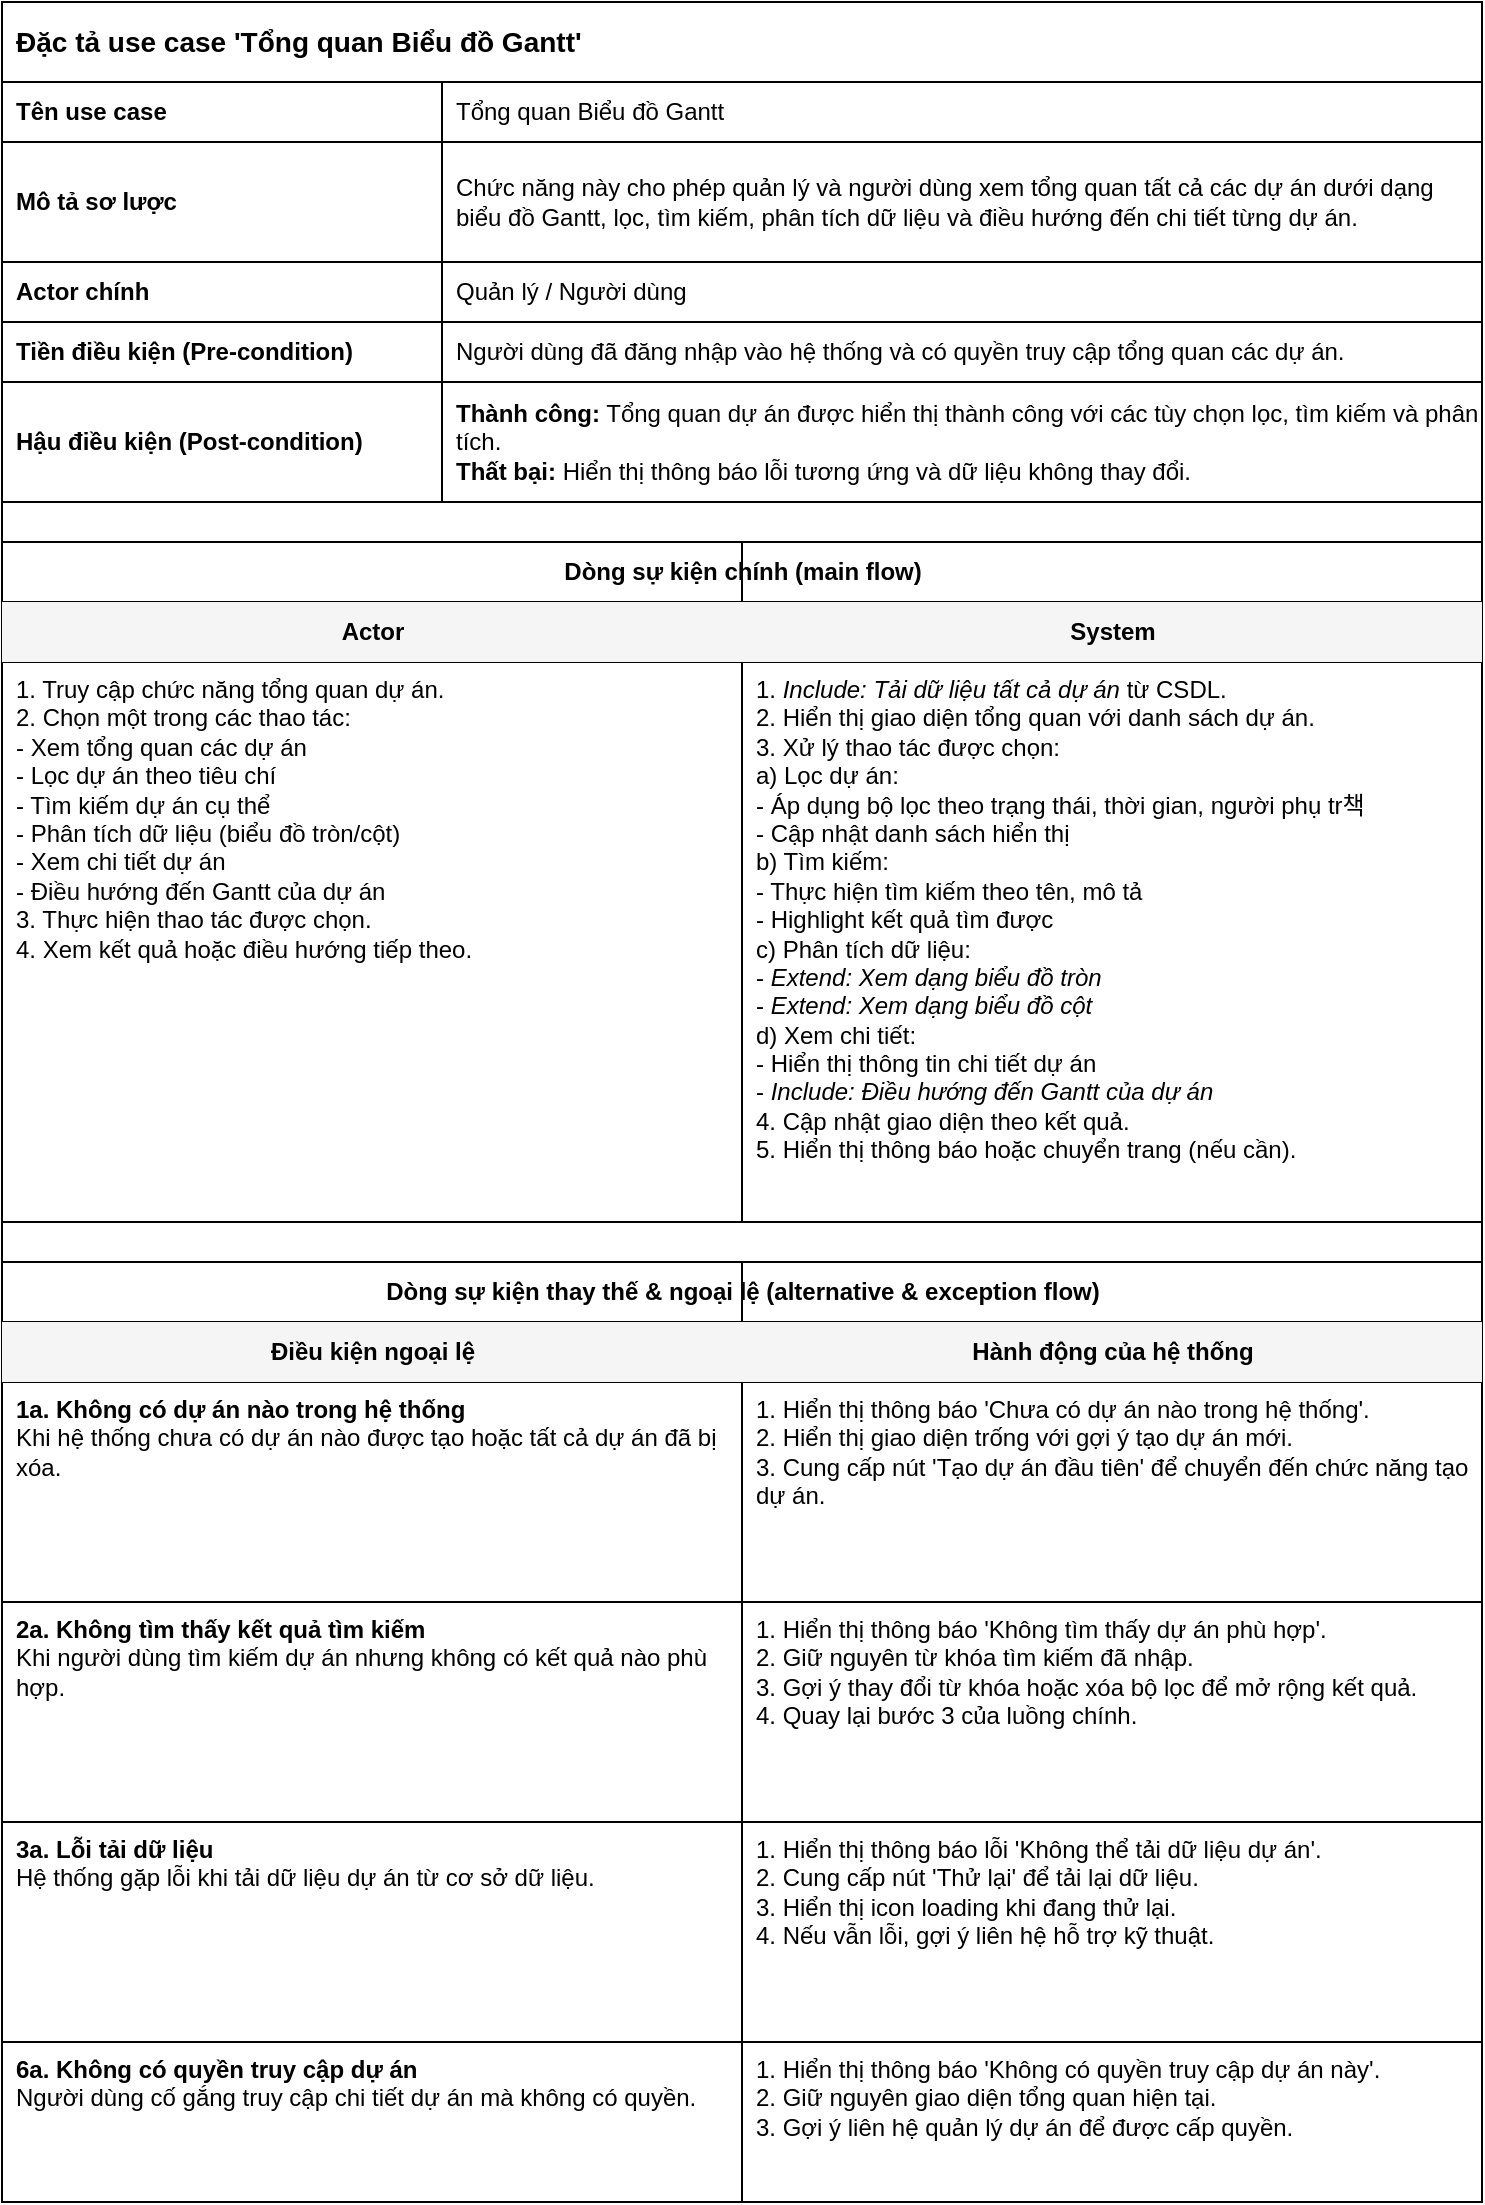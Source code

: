 <mxfile version="27.2.0">
  <diagram name="Professional Use Case Specification" id="ganttoverview_spec">
    <mxGraphModel dx="1138" dy="408" grid="1" gridSize="10" guides="1" tooltips="1" connect="1" arrows="1" fold="1" page="1" pageScale="1" pageWidth="827" pageHeight="1169" background="#ffffff" math="0" shadow="0">
      <root>
        <mxCell id="0" />
        <mxCell id="1" parent="0" />
        <mxCell id="spec-container-ganttoverview" value="" style="rounded=0;whiteSpace=wrap;html=1;shadow=0;strokeWidth=1;fillColor=none;verticalAlign=top;align=left;spacingLeft=10;spacingTop=10;" parent="1" vertex="1">
          <mxGeometry x="40" y="40" width="740" height="1100" as="geometry" />
        </mxCell>
        <mxCell id="title-ganttoverview" value="&lt;b style=&quot;font-size: 14px;&quot;&gt;Đặc tả use case 'Tổng quan Biểu đồ Gantt'&lt;/b&gt;" style="text;html=1;strokeColor=none;fillColor=none;align=left;verticalAlign=middle;whiteSpace=wrap;rounded=0;spacingLeft=5;fontFamily=Helvetica;" parent="spec-container-ganttoverview" vertex="1">
          <mxGeometry width="740" height="40" as="geometry" />
        </mxCell>
        <mxCell id="table-info" value="" style="shape=table;startSize=0;container=1;collapsible=0;childLayout=tableLayout;fixedRows=1;rowLines=1;fontStyle=0;align=center;resizeLast=1;fontFamily=Helvetica;fontSize=12;" parent="spec-container-ganttoverview" vertex="1">
          <mxGeometry y="40" width="740" height="210" as="geometry" />
        </mxCell>
        <mxCell id="info-row1" style="shape=tableRow;horizontal=0;startSize=0;swimlaneHead=0;swimlaneBody=0;top=0;left=0;bottom=0;right=0;collapsible=0;dropTarget=0;fillColor=none;" parent="table-info" vertex="1">
          <mxGeometry width="740" height="30" as="geometry" />
        </mxCell>
        <mxCell id="info-r1c1" value="&lt;b&gt;Tên use case&lt;/b&gt;" style="shape=partialRectangle;html=1;collapsible=0;dropTarget=0;pointerEvents=0;fillColor=none;top=0;left=0;bottom=0;right=0;strokeColor=inherit;align=left;verticalAlign=middle;spacingLeft=5;" parent="info-row1" vertex="1">
          <mxGeometry width="220" height="30" as="geometry" />
        </mxCell>
        <mxCell id="info-r1c2" value="Tổng quan Biểu đồ Gantt" style="shape=partialRectangle;html=1;collapsible=0;dropTarget=0;pointerEvents=0;fillColor=none;top=0;left=0;bottom=0;right=0;strokeColor=inherit;align=left;verticalAlign=middle;spacingLeft=5;" parent="info-row1" vertex="1">
          <mxGeometry x="220" width="520" height="30" as="geometry" />
        </mxCell>
        <mxCell id="info-row2" style="shape=tableRow;horizontal=0;startSize=0;swimlaneHead=0;swimlaneBody=0;top=0;left=0;bottom=0;right=0;collapsible=0;dropTarget=0;fillColor=none;" parent="table-info" vertex="1">
          <mxGeometry y="30" width="740" height="60" as="geometry" />
        </mxCell>
        <mxCell id="info-r2c1" value="&lt;b&gt;Mô tả sơ lược&lt;/b&gt;" style="shape=partialRectangle;html=1;collapsible=0;dropTarget=0;pointerEvents=0;fillColor=none;top=0;left=0;bottom=0;right=0;strokeColor=inherit;align=left;verticalAlign=middle;spacingLeft=5;whiteSpace=wrap;" parent="info-row2" vertex="1">
          <mxGeometry width="220" height="60" as="geometry" />
        </mxCell>
        <mxCell id="info-r2c2" value="Chức năng này cho phép quản lý và người dùng xem tổng quan tất cả các dự án dưới dạng biểu đồ Gantt, lọc, tìm kiếm, phân tích dữ liệu và điều hướng đến chi tiết từng dự án." style="shape=partialRectangle;html=1;collapsible=0;dropTarget=0;pointerEvents=0;fillColor=none;top=0;left=0;bottom=0;right=0;strokeColor=inherit;align=left;verticalAlign=middle;spacingLeft=5;whiteSpace=wrap;" parent="info-row2" vertex="1">
          <mxGeometry x="220" width="520" height="60" as="geometry" />
        </mxCell>
        <mxCell id="info-row3" style="shape=tableRow;horizontal=0;startSize=0;swimlaneHead=0;swimlaneBody=0;top=0;left=0;bottom=0;right=0;collapsible=0;dropTarget=0;fillColor=none;" parent="table-info" vertex="1">
          <mxGeometry y="90" width="740" height="30" as="geometry" />
        </mxCell>
        <mxCell id="info-r3c1" value="&lt;b&gt;Actor chính&lt;/b&gt;" style="shape=partialRectangle;html=1;collapsible=0;dropTarget=0;pointerEvents=0;fillColor=none;top=0;left=0;bottom=0;right=0;strokeColor=inherit;align=left;verticalAlign=middle;spacingLeft=5;" parent="info-row3" vertex="1">
          <mxGeometry width="220" height="30" as="geometry" />
        </mxCell>
        <mxCell id="info-r3c2" value="Quản lý / Người dùng" style="shape=partialRectangle;html=1;collapsible=0;dropTarget=0;pointerEvents=0;fillColor=none;top=0;left=0;bottom=0;right=0;strokeColor=inherit;align=left;verticalAlign=middle;spacingLeft=5;" parent="info-row3" vertex="1">
          <mxGeometry x="220" width="520" height="30" as="geometry" />
        </mxCell>
        <mxCell id="info-row4" style="shape=tableRow;horizontal=0;startSize=0;swimlaneHead=0;swimlaneBody=0;top=0;left=0;bottom=0;right=0;collapsible=0;dropTarget=0;fillColor=none;" parent="table-info" vertex="1">
          <mxGeometry y="120" width="740" height="30" as="geometry" />
        </mxCell>
        <mxCell id="info-r4c1" value="&lt;b&gt;Tiền điều kiện (Pre-condition)&lt;/b&gt;" style="shape=partialRectangle;html=1;collapsible=0;dropTarget=0;pointerEvents=0;fillColor=none;top=0;left=0;bottom=0;right=0;strokeColor=inherit;align=left;verticalAlign=middle;spacingLeft=5;" parent="info-row4" vertex="1">
          <mxGeometry width="220" height="30" as="geometry" />
        </mxCell>
        <mxCell id="info-r4c2" value="Người dùng đã đăng nhập vào hệ thống và có quyền truy cập tổng quan các dự án." style="shape=partialRectangle;html=1;collapsible=0;dropTarget=0;pointerEvents=0;fillColor=none;top=0;left=0;bottom=0;right=0;strokeColor=inherit;align=left;verticalAlign=middle;spacingLeft=5;" parent="info-row4" vertex="1">
          <mxGeometry x="220" width="520" height="30" as="geometry" />
        </mxCell>
        <mxCell id="info-row5" style="shape=tableRow;horizontal=0;startSize=0;swimlaneHead=0;swimlaneBody=0;top=0;left=0;bottom=0;right=0;collapsible=0;dropTarget=0;fillColor=none;" parent="table-info" vertex="1">
          <mxGeometry y="150" width="740" height="60" as="geometry" />
        </mxCell>
        <mxCell id="info-r5c1" value="&lt;b&gt;Hậu điều kiện (Post-condition)&lt;/b&gt;" style="shape=partialRectangle;html=1;collapsible=0;dropTarget=0;pointerEvents=0;fillColor=none;top=0;left=0;bottom=0;right=0;strokeColor=inherit;align=left;verticalAlign=middle;spacingLeft=5;whiteSpace=wrap;" parent="info-row5" vertex="1">
          <mxGeometry width="220" height="60" as="geometry" />
        </mxCell>
        <mxCell id="info-r5c2" value="&lt;b&gt;Thành công:&lt;/b&gt; Tổng quan dự án được hiển thị thành công với các tùy chọn lọc, tìm kiếm và phân tích.&lt;br&gt;&lt;b&gt;Thất bại:&lt;/b&gt; Hiển thị thông báo lỗi tương ứng và dữ liệu không thay đổi." style="shape=partialRectangle;html=1;collapsible=0;dropTarget=0;pointerEvents=0;fillColor=none;top=0;left=0;bottom=0;right=0;strokeColor=inherit;align=left;verticalAlign=middle;spacingLeft=5;whiteSpace=wrap;" parent="info-row5" vertex="1">
          <mxGeometry x="220" width="520" height="60" as="geometry" />
        </mxCell>
        <mxCell id="table-mainflow-ganttoverview" value="" style="shape=table;startSize=0;container=1;collapsible=0;childLayout=tableLayout;fixedRows=1;rowLines=1;fontStyle=0;align=center;resizeLast=1;fontFamily=Helvetica;fontSize=12;" parent="spec-container-ganttoverview" vertex="1">
          <mxGeometry y="270" width="740" height="340" as="geometry" />
        </mxCell>
        <mxCell id="mainflow-title-row" style="shape=tableRow;horizontal=0;startSize=0;swimlaneHead=0;swimlaneBody=0;top=0;left=0;bottom=0;right=0;collapsible=0;dropTarget=0;fillColor=none;" parent="table-mainflow-ganttoverview" vertex="1">
          <mxGeometry width="740" height="30" as="geometry" />
        </mxCell>
        <mxCell id="mainflow-title-cell" value="&lt;b&gt;Dòng sự kiện chính (main flow)&lt;/b&gt;" style="shape=partialRectangle;html=1;collapsible=0;dropTarget=0;pointerEvents=0;fillColor=none;top=0;left=0;bottom=0;right=0;strokeColor=inherit;align=center;verticalAlign=middle;" parent="mainflow-title-row" vertex="1">
          <mxGeometry width="740" height="30" as="geometry" />
        </mxCell>
        <mxCell id="mainflow-header-row" style="shape=tableRow;horizontal=0;startSize=0;swimlaneHead=0;swimlaneBody=0;top=0;left=0;bottom=0;right=0;collapsible=0;dropTarget=0;fillColor=#f5f5f5;" parent="table-mainflow-ganttoverview" vertex="1">
          <mxGeometry y="30" width="740" height="30" as="geometry" />
        </mxCell>
        <mxCell id="mainflow-h1" value="&lt;b&gt;Actor&lt;/b&gt;" style="shape=partialRectangle;html=1;collapsible=0;dropTarget=0;pointerEvents=0;fillColor=none;top=0;left=0;bottom=0;right=0;strokeColor=inherit;align=center;verticalAlign=middle;" parent="mainflow-header-row" vertex="1">
          <mxGeometry width="370" height="30" as="geometry" />
        </mxCell>
        <mxCell id="mainflow-h2" value="&lt;b&gt;System&lt;/b&gt;" style="shape=partialRectangle;html=1;collapsible=0;dropTarget=0;pointerEvents=0;fillColor=none;top=0;left=0;bottom=0;right=0;strokeColor=inherit;align=center;verticalAlign=middle;" parent="mainflow-header-row" vertex="1">
          <mxGeometry x="370" width="370" height="30" as="geometry" />
        </mxCell>
        <mxCell id="mainflow-content-row" style="shape=tableRow;horizontal=0;startSize=0;swimlaneHead=0;swimlaneBody=0;top=0;left=0;bottom=0;right=0;collapsible=0;dropTarget=0;fillColor=none;" parent="table-mainflow-ganttoverview" vertex="1">
          <mxGeometry y="60" width="740" height="280" as="geometry" />
        </mxCell>
        <mxCell id="mainflow-r1c1" value="1. Truy cập chức năng tổng quan dự án.&lt;br&gt;2. Chọn một trong các thao tác:&lt;br&gt;   - Xem tổng quan các dự án&lt;br&gt;   - Lọc dự án theo tiêu chí&lt;br&gt;   - Tìm kiếm dự án cụ thể&lt;br&gt;   - Phân tích dữ liệu (biểu đồ tròn/cột)&lt;br&gt;   - Xem chi tiết dự án&lt;br&gt;   - Điều hướng đến Gantt của dự án&lt;br&gt;3. Thực hiện thao tác được chọn.&lt;br&gt;4. Xem kết quả hoặc điều hướng tiếp theo." style="shape=partialRectangle;html=1;collapsible=0;dropTarget=0;pointerEvents=0;fillColor=none;top=0;left=0;bottom=0;right=0;strokeColor=inherit;align=left;verticalAlign=top;whiteSpace=wrap;spacingLeft=5;" parent="mainflow-content-row" vertex="1">
          <mxGeometry width="370" height="280" as="geometry" />
        </mxCell>
        <mxCell id="mainflow-r1c2" value="1. &lt;i&gt;Include: Tải dữ liệu tất cả dự án&lt;/i&gt; từ CSDL.&lt;br&gt;2. Hiển thị giao diện tổng quan với danh sách dự án.&lt;br&gt;3. Xử lý thao tác được chọn:&lt;br&gt;   a) Lọc dự án:&lt;br&gt;   - Áp dụng bộ lọc theo trạng thái, thời gian, người phụ tr책&lt;br&gt;   - Cập nhật danh sách hiển thị&lt;br&gt;   b) Tìm kiếm:&lt;br&gt;   - Thực hiện tìm kiếm theo tên, mô tả&lt;br&gt;   - Highlight kết quả tìm được&lt;br&gt;   c) Phân tích dữ liệu:&lt;br&gt;   - &lt;i&gt;Extend: Xem dạng biểu đồ tròn&lt;/i&gt;&lt;br&gt;   - &lt;i&gt;Extend: Xem dạng biểu đồ cột&lt;/i&gt;&lt;br&gt;   d) Xem chi tiết:&lt;br&gt;   - Hiển thị thông tin chi tiết dự án&lt;br&gt;   - &lt;i&gt;Include: Điều hướng đến Gantt của dự án&lt;/i&gt;&lt;br&gt;4. Cập nhật giao diện theo kết quả.&lt;br&gt;5. Hiển thị thông báo hoặc chuyển trang (nếu cần)." style="shape=partialRectangle;html=1;collapsible=0;dropTarget=0;pointerEvents=0;fillColor=none;top=0;left=0;bottom=0;right=0;strokeColor=inherit;align=left;verticalAlign=top;whiteSpace=wrap;spacingLeft=5;" parent="mainflow-content-row" vertex="1">
          <mxGeometry x="370" width="370" height="280" as="geometry" />
        </mxCell>
        <mxCell id="table-exceptionflow-ganttoverview" value="" style="shape=table;startSize=0;container=1;collapsible=0;childLayout=tableLayout;fixedRows=1;rowLines=1;fontStyle=0;align=center;resizeLast=1;fontFamily=Helvetica;fontSize=12;" parent="spec-container-ganttoverview" vertex="1">
          <mxGeometry y="630" width="740" height="470" as="geometry" />
        </mxCell>
        <mxCell id="exceptionflow-title-row" style="shape=tableRow;horizontal=0;startSize=0;swimlaneHead=0;swimlaneBody=0;top=0;left=0;bottom=0;right=0;collapsible=0;dropTarget=0;fillColor=none;" parent="table-exceptionflow-ganttoverview" vertex="1">
          <mxGeometry width="740" height="30" as="geometry" />
        </mxCell>
        <mxCell id="exceptionflow-title-cell" value="&lt;b&gt;Dòng sự kiện thay thế &amp;amp; ngoại lệ (alternative &amp;amp; exception flow)&lt;/b&gt;" style="shape=partialRectangle;html=1;collapsible=0;dropTarget=0;pointerEvents=0;fillColor=none;top=0;left=0;bottom=0;right=0;strokeColor=inherit;align=center;verticalAlign=middle;" parent="exceptionflow-title-row" vertex="1">
          <mxGeometry width="740" height="30" as="geometry" />
        </mxCell>
        <mxCell id="exceptionflow-header-row" style="shape=tableRow;horizontal=0;startSize=0;swimlaneHead=0;swimlaneBody=0;top=0;left=0;bottom=0;right=0;collapsible=0;dropTarget=0;fillColor=#f5f5f5;" parent="table-exceptionflow-ganttoverview" vertex="1">
          <mxGeometry y="30" width="740" height="30" as="geometry" />
        </mxCell>
        <mxCell id="exceptionflow-h1" value="&lt;b&gt;Điều kiện ngoại lệ&lt;/b&gt;" style="shape=partialRectangle;html=1;collapsible=0;dropTarget=0;pointerEvents=0;fillColor=none;top=0;left=0;bottom=0;right=0;strokeColor=inherit;align=center;verticalAlign=middle;" parent="exceptionflow-header-row" vertex="1">
          <mxGeometry width="370" height="30" as="geometry" />
        </mxCell>
        <mxCell id="exceptionflow-h2" value="&lt;b&gt;Hành động của hệ thống&lt;/b&gt;" style="shape=partialRectangle;html=1;collapsible=0;dropTarget=0;pointerEvents=0;fillColor=none;top=0;left=0;bottom=0;right=0;strokeColor=inherit;align=center;verticalAlign=middle;" parent="exceptionflow-header-row" vertex="1">
          <mxGeometry x="370" width="370" height="30" as="geometry" />
        </mxCell>
        <mxCell id="exceptionflow-row1" style="shape=tableRow;horizontal=0;startSize=0;swimlaneHead=0;swimlaneBody=0;top=0;left=0;bottom=0;right=0;collapsible=0;dropTarget=0;fillColor=none;" parent="table-exceptionflow-ganttoverview" vertex="1">
          <mxGeometry y="60" width="740" height="110" as="geometry" />
        </mxCell>
        <mxCell id="exceptionflow-r1c1" value="&lt;b&gt;1a. Không có dự án nào trong hệ thống&lt;/b&gt;&lt;br&gt;Khi hệ thống chưa có dự án nào được tạo hoặc tất cả dự án đã bị xóa." style="shape=partialRectangle;html=1;collapsible=0;dropTarget=0;pointerEvents=0;fillColor=none;top=0;left=0;bottom=0;right=0;strokeColor=inherit;align=left;verticalAlign=top;whiteSpace=wrap;spacingLeft=5;" parent="exceptionflow-row1" vertex="1">
          <mxGeometry width="370" height="110" as="geometry" />
        </mxCell>
        <mxCell id="exceptionflow-r1c2" value="1. Hiển thị thông báo 'Chưa có dự án nào trong hệ thống'.&lt;br&gt;2. Hiển thị giao diện trống với gợi ý tạo dự án mới.&lt;br&gt;3. Cung cấp nút 'Tạo dự án đầu tiên' để chuyển đến chức năng tạo dự án." style="shape=partialRectangle;html=1;collapsible=0;dropTarget=0;pointerEvents=0;fillColor=none;top=0;left=0;bottom=0;right=0;strokeColor=inherit;align=left;verticalAlign=top;whiteSpace=wrap;spacingLeft=5;" parent="exceptionflow-row1" vertex="1">
          <mxGeometry x="370" width="370" height="110" as="geometry" />
        </mxCell>
        <mxCell id="exceptionflow-row2" style="shape=tableRow;horizontal=0;startSize=0;swimlaneHead=0;swimlaneBody=0;top=0;left=0;bottom=0;right=0;collapsible=0;dropTarget=0;fillColor=none;" parent="table-exceptionflow-ganttoverview" vertex="1">
          <mxGeometry y="170" width="740" height="110" as="geometry" />
        </mxCell>
        <mxCell id="exceptionflow-r2c1" value="&lt;b&gt;2a. Không tìm thấy kết quả tìm kiếm&lt;/b&gt;&lt;br&gt;Khi người dùng tìm kiếm dự án nhưng không có kết quả nào phù hợp." style="shape=partialRectangle;html=1;collapsible=0;dropTarget=0;pointerEvents=0;fillColor=none;top=0;left=0;bottom=0;right=0;strokeColor=inherit;align=left;verticalAlign=top;whiteSpace=wrap;spacingLeft=5;" parent="exceptionflow-row2" vertex="1">
          <mxGeometry width="370" height="110" as="geometry" />
        </mxCell>
        <mxCell id="exceptionflow-r2c2" value="1. Hiển thị thông báo 'Không tìm thấy dự án phù hợp'.&lt;br&gt;2. Giữ nguyên từ khóa tìm kiếm đã nhập.&lt;br&gt;3. Gợi ý thay đổi từ khóa hoặc xóa bộ lọc để mở rộng kết quả.&lt;br&gt;4. Quay lại bước 3 của luồng chính." style="shape=partialRectangle;html=1;collapsible=0;dropTarget=0;pointerEvents=0;fillColor=none;top=0;left=0;bottom=0;right=0;strokeColor=inherit;align=left;verticalAlign=top;whiteSpace=wrap;spacingLeft=5;" parent="exceptionflow-row2" vertex="1">
          <mxGeometry x="370" width="370" height="110" as="geometry" />
        </mxCell>
        <mxCell id="exceptionflow-row3" style="shape=tableRow;horizontal=0;startSize=0;swimlaneHead=0;swimlaneBody=0;top=0;left=0;bottom=0;right=0;collapsible=0;dropTarget=0;fillColor=none;" parent="table-exceptionflow-ganttoverview" vertex="1">
          <mxGeometry y="280" width="740" height="110" as="geometry" />
        </mxCell>
        <mxCell id="exceptionflow-r3c1" value="&lt;b&gt;3a. Lỗi tải dữ liệu&lt;/b&gt;&lt;br&gt;Hệ thống gặp lỗi khi tải dữ liệu dự án từ cơ sở dữ liệu." style="shape=partialRectangle;html=1;collapsible=0;dropTarget=0;pointerEvents=0;fillColor=none;top=0;left=0;bottom=0;right=0;strokeColor=inherit;align=left;verticalAlign=top;whiteSpace=wrap;spacingLeft=5;" parent="exceptionflow-row3" vertex="1">
          <mxGeometry width="370" height="110" as="geometry" />
        </mxCell>
        <mxCell id="exceptionflow-r3c2" value="1. Hiển thị thông báo lỗi 'Không thể tải dữ liệu dự án'.&lt;br&gt;2. Cung cấp nút 'Thử lại' để tải lại dữ liệu.&lt;br&gt;3. Hiển thị icon loading khi đang thử lại.&lt;br&gt;4. Nếu vẫn lỗi, gợi ý liên hệ hỗ trợ kỹ thuật." style="shape=partialRectangle;html=1;collapsible=0;dropTarget=0;pointerEvents=0;fillColor=none;top=0;left=0;bottom=0;right=0;strokeColor=inherit;align=left;verticalAlign=top;whiteSpace=wrap;spacingLeft=5;" parent="exceptionflow-row3" vertex="1">
          <mxGeometry x="370" width="370" height="110" as="geometry" />
        </mxCell>
        <mxCell id="exceptionflow-row4" style="shape=tableRow;horizontal=0;startSize=0;swimlaneHead=0;swimlaneBody=0;top=0;left=0;bottom=0;right=0;collapsible=0;dropTarget=0;fillColor=none;" parent="table-exceptionflow-ganttoverview" vertex="1">
          <mxGeometry y="390" width="740" height="80" as="geometry" />
        </mxCell>
        <mxCell id="exceptionflow-r4c1" value="&lt;b&gt;6a. Không có quyền truy cập dự án&lt;/b&gt;&lt;br&gt;Người dùng cố gắng truy cập chi tiết dự án mà không có quyền." style="shape=partialRectangle;html=1;collapsible=0;dropTarget=0;pointerEvents=0;fillColor=none;top=0;left=0;bottom=0;right=0;strokeColor=inherit;align=left;verticalAlign=top;whiteSpace=wrap;spacingLeft=5;" parent="exceptionflow-row4" vertex="1">
          <mxGeometry width="370" height="80" as="geometry" />
        </mxCell>
        <mxCell id="exceptionflow-r4c2" value="1. Hiển thị thông báo 'Không có quyền truy cập dự án này'.&lt;br&gt;2. Giữ nguyên giao diện tổng quan hiện tại.&lt;br&gt;3. Gợi ý liên hệ quản lý dự án để được cấp quyền." style="shape=partialRectangle;html=1;collapsible=0;dropTarget=0;pointerEvents=0;fillColor=none;top=0;left=0;bottom=0;right=0;strokeColor=inherit;align=left;verticalAlign=top;whiteSpace=wrap;spacingLeft=5;" parent="exceptionflow-row4" vertex="1">
          <mxGeometry x="370" width="370" height="80" as="geometry" />
        </mxCell>
      </root>
    </mxGraphModel>
  </diagram>
</mxfile>
